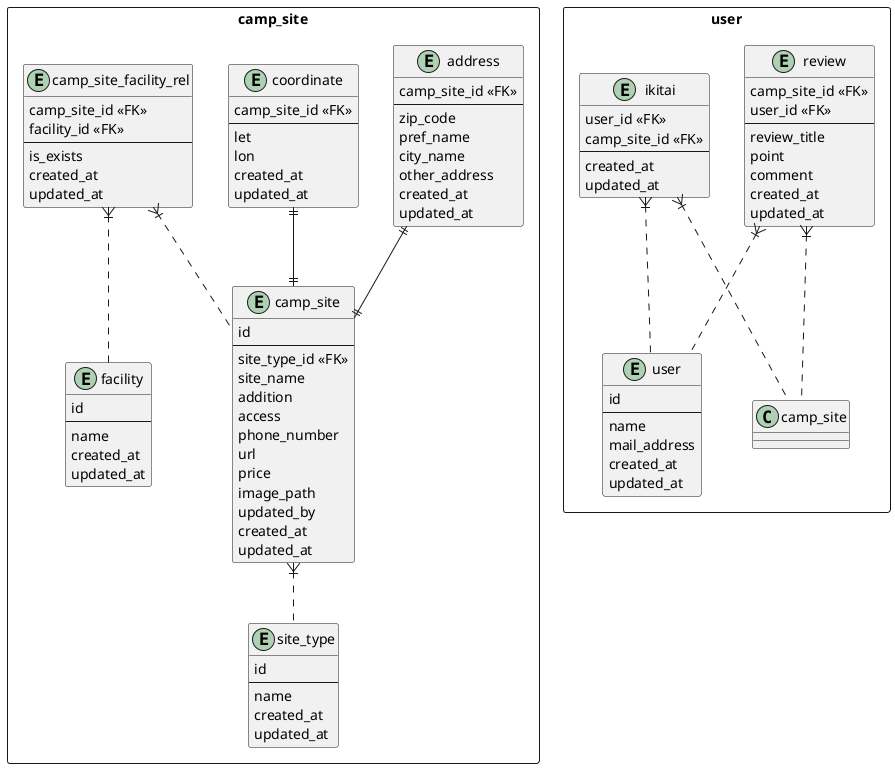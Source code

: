 @startuml data_model

rectangle camp_site {
    entity site_type {
        id
        --
        name
        created_at
        updated_at
    }

    entity camp_site {
        id
        --
        site_type_id <<FK>>
        site_name
        addition
        access
        phone_number
        url
        price
        image_path
        updated_by
        created_at
        updated_at
    }
    camp_site }|.. site_type

    entity address {
        camp_site_id <<FK>>
        --
        zip_code
        pref_name
        city_name
        other_address
        created_at
        updated_at
    }
    address||--||camp_site

    entity coordinate {
        camp_site_id <<FK>>
        --
        let
        lon
        created_at
        updated_at
    }
    coordinate||--||camp_site

    entity facility {
        id
        --
        name
        created_at
        updated_at
    }

    entity camp_site_facility_rel {
        camp_site_id <<FK>>
        facility_id <<FK>>
        --
        is_exists
        created_at
        updated_at
    }
    camp_site_facility_rel }|.. camp_site
    camp_site_facility_rel }|.. facility
}

rectangle user {
    entity user {
        id
        --
        name
        mail_address
        created_at
        updated_at
    }

    entity review {
        camp_site_id <<FK>>
        user_id <<FK>>
        --
        review_title
        point
        comment
        created_at
        updated_at
    }
    review }|.. camp_site
    review }|.. user

    entity ikitai {
        user_id <<FK>>
        camp_site_id <<FK>>
        --
        created_at
        updated_at
    }
    ikitai }|.. user
    ikitai }|.. camp_site
}

@enduml